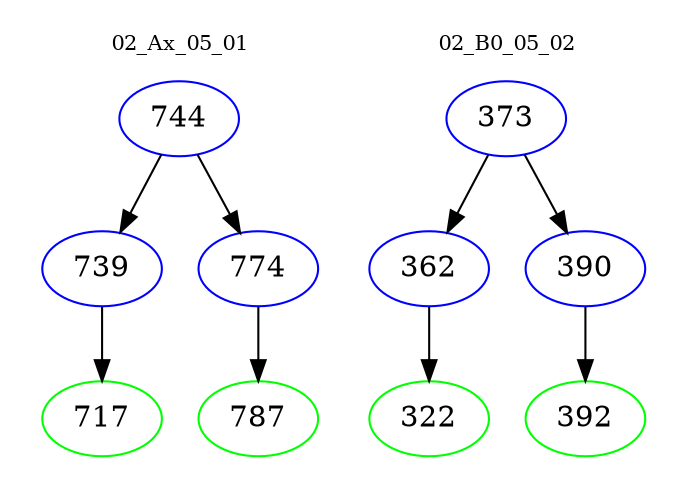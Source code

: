 digraph{
subgraph cluster_0 {
color = white
label = "02_Ax_05_01";
fontsize=10;
T0_744 [label="744", color="blue"]
T0_744 -> T0_739 [color="black"]
T0_739 [label="739", color="blue"]
T0_739 -> T0_717 [color="black"]
T0_717 [label="717", color="green"]
T0_744 -> T0_774 [color="black"]
T0_774 [label="774", color="blue"]
T0_774 -> T0_787 [color="black"]
T0_787 [label="787", color="green"]
}
subgraph cluster_1 {
color = white
label = "02_B0_05_02";
fontsize=10;
T1_373 [label="373", color="blue"]
T1_373 -> T1_362 [color="black"]
T1_362 [label="362", color="blue"]
T1_362 -> T1_322 [color="black"]
T1_322 [label="322", color="green"]
T1_373 -> T1_390 [color="black"]
T1_390 [label="390", color="blue"]
T1_390 -> T1_392 [color="black"]
T1_392 [label="392", color="green"]
}
}
